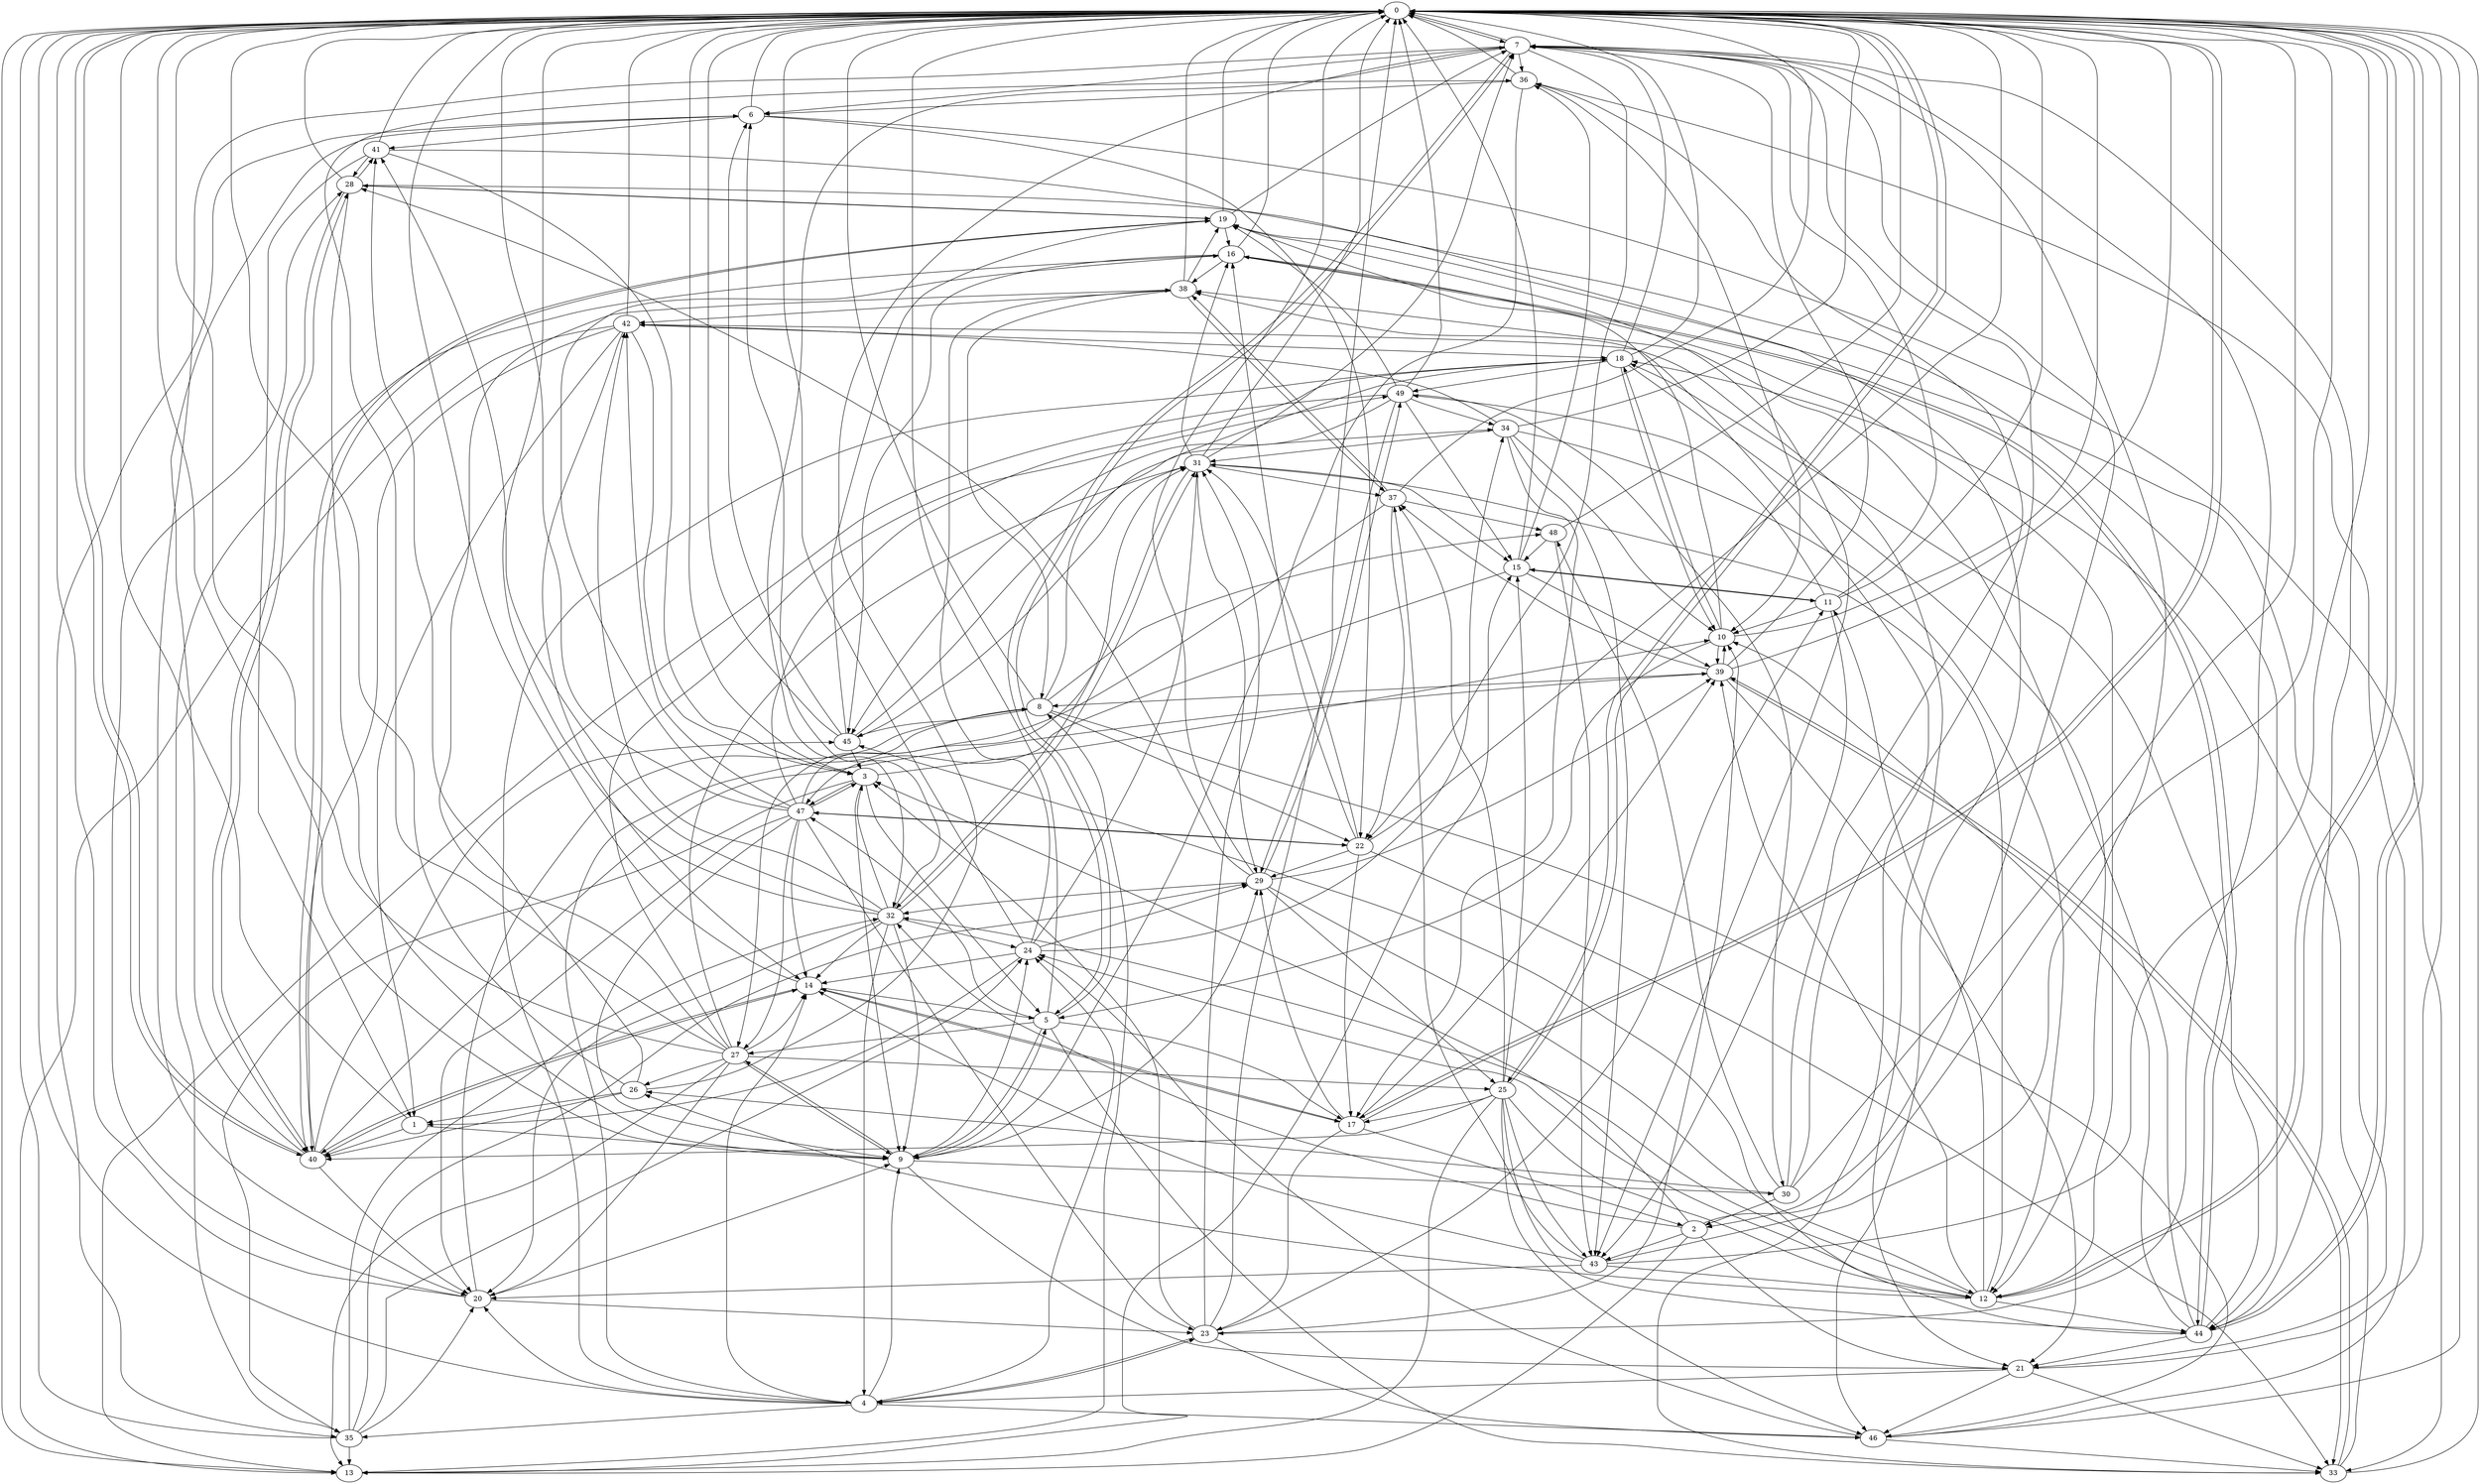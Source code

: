 strict digraph "" {
	0	 [component_delay=3];
	7	 [component_delay=3];
	0 -> 7	 [wire_delay=1];
	12	 [component_delay=3];
	0 -> 12	 [wire_delay=1];
	17	 [component_delay=3];
	0 -> 17	 [wire_delay=1];
	25	 [component_delay=3];
	0 -> 25	 [wire_delay=1];
	40	 [component_delay=3];
	0 -> 40	 [wire_delay=1];
	44	 [component_delay=3];
	0 -> 44	 [wire_delay=1];
	1	 [component_delay=3];
	1 -> 0	 [wire_delay=1];
	9	 [component_delay=3];
	1 -> 9	 [wire_delay=1];
	1 -> 40	 [wire_delay=1];
	2	 [component_delay=3];
	2 -> 0	 [wire_delay=1];
	3	 [component_delay=3];
	2 -> 3	 [wire_delay=1];
	13	 [component_delay=3];
	2 -> 13	 [wire_delay=1];
	21	 [component_delay=3];
	2 -> 21	 [wire_delay=1];
	32	 [component_delay=3];
	2 -> 32	 [wire_delay=1];
	43	 [component_delay=3];
	2 -> 43	 [wire_delay=1];
	3 -> 0	 [wire_delay=1];
	5	 [component_delay=3];
	3 -> 5	 [wire_delay=1];
	3 -> 9	 [wire_delay=1];
	10	 [component_delay=3];
	3 -> 10	 [wire_delay=1];
	35	 [component_delay=3];
	3 -> 35	 [wire_delay=1];
	47	 [component_delay=3];
	3 -> 47	 [wire_delay=1];
	4	 [component_delay=3];
	4 -> 0	 [wire_delay=1];
	4 -> 9	 [wire_delay=1];
	14	 [component_delay=3];
	4 -> 14	 [wire_delay=1];
	18	 [component_delay=3];
	4 -> 18	 [wire_delay=1];
	20	 [component_delay=3];
	4 -> 20	 [wire_delay=1];
	23	 [component_delay=3];
	4 -> 23	 [wire_delay=1];
	24	 [component_delay=3];
	4 -> 24	 [wire_delay=1];
	4 -> 35	 [wire_delay=1];
	46	 [component_delay=3];
	4 -> 46	 [wire_delay=1];
	5 -> 0	 [wire_delay=1];
	5 -> 7	 [wire_delay=1];
	5 -> 9	 [wire_delay=1];
	5 -> 17	 [wire_delay=1];
	27	 [component_delay=3];
	5 -> 27	 [wire_delay=1];
	33	 [component_delay=3];
	5 -> 33	 [wire_delay=1];
	5 -> 47	 [wire_delay=1];
	6	 [component_delay=3];
	6 -> 0	 [wire_delay=1];
	22	 [component_delay=3];
	6 -> 22	 [wire_delay=1];
	6 -> 33	 [wire_delay=1];
	6 -> 35	 [wire_delay=1];
	41	 [component_delay=3];
	6 -> 41	 [wire_delay=1];
	7 -> 0	 [wire_delay=1];
	7 -> 2	 [wire_delay=1];
	7 -> 5	 [wire_delay=1];
	7 -> 6	 [wire_delay=1];
	7 -> 20	 [wire_delay=1];
	7 -> 22	 [wire_delay=1];
	7 -> 23	 [wire_delay=1];
	7 -> 32	 [wire_delay=1];
	36	 [component_delay=3];
	7 -> 36	 [wire_delay=1];
	7 -> 44	 [wire_delay=1];
	8	 [component_delay=3];
	8 -> 0	 [wire_delay=1];
	8 -> 4	 [wire_delay=1];
	8 -> 18	 [wire_delay=1];
	8 -> 22	 [wire_delay=1];
	45	 [component_delay=3];
	8 -> 45	 [wire_delay=1];
	8 -> 46	 [wire_delay=1];
	48	 [component_delay=3];
	8 -> 48	 [wire_delay=1];
	9 -> 0	 [wire_delay=1];
	9 -> 5	 [wire_delay=1];
	9 -> 21	 [wire_delay=1];
	9 -> 24	 [wire_delay=1];
	9 -> 27	 [wire_delay=1];
	29	 [component_delay=3];
	9 -> 29	 [wire_delay=1];
	30	 [component_delay=3];
	9 -> 30	 [wire_delay=1];
	10 -> 0	 [wire_delay=1];
	10 -> 5	 [wire_delay=1];
	10 -> 18	 [wire_delay=1];
	19	 [component_delay=3];
	10 -> 19	 [wire_delay=1];
	39	 [component_delay=3];
	10 -> 39	 [wire_delay=1];
	11	 [component_delay=3];
	11 -> 0	 [wire_delay=1];
	11 -> 7	 [wire_delay=1];
	11 -> 10	 [wire_delay=1];
	15	 [component_delay=3];
	11 -> 15	 [wire_delay=1];
	11 -> 43	 [wire_delay=1];
	49	 [component_delay=3];
	11 -> 49	 [wire_delay=1];
	12 -> 0	 [wire_delay=1];
	12 -> 11	 [wire_delay=1];
	12 -> 24	 [wire_delay=1];
	26	 [component_delay=3];
	12 -> 26	 [wire_delay=1];
	31	 [component_delay=3];
	12 -> 31	 [wire_delay=1];
	12 -> 32	 [wire_delay=1];
	12 -> 39	 [wire_delay=1];
	12 -> 44	 [wire_delay=1];
	13 -> 0	 [wire_delay=1];
	13 -> 8	 [wire_delay=1];
	13 -> 15	 [wire_delay=1];
	14 -> 0	 [wire_delay=1];
	14 -> 5	 [wire_delay=1];
	14 -> 17	 [wire_delay=1];
	14 -> 40	 [wire_delay=1];
	15 -> 0	 [wire_delay=1];
	15 -> 11	 [wire_delay=1];
	15 -> 36	 [wire_delay=1];
	15 -> 39	 [wire_delay=1];
	15 -> 47	 [wire_delay=1];
	16	 [component_delay=3];
	16 -> 0	 [wire_delay=1];
	16 -> 12	 [wire_delay=1];
	16 -> 35	 [wire_delay=1];
	38	 [component_delay=3];
	16 -> 38	 [wire_delay=1];
	16 -> 44	 [wire_delay=1];
	16 -> 45	 [wire_delay=1];
	17 -> 0	 [wire_delay=1];
	17 -> 2	 [wire_delay=1];
	17 -> 14	 [wire_delay=1];
	17 -> 23	 [wire_delay=1];
	17 -> 29	 [wire_delay=1];
	17 -> 39	 [wire_delay=1];
	18 -> 0	 [wire_delay=1];
	18 -> 7	 [wire_delay=1];
	18 -> 10	 [wire_delay=1];
	18 -> 12	 [wire_delay=1];
	18 -> 49	 [wire_delay=1];
	19 -> 0	 [wire_delay=1];
	19 -> 7	 [wire_delay=1];
	19 -> 16	 [wire_delay=1];
	19 -> 21	 [wire_delay=1];
	28	 [component_delay=3];
	19 -> 28	 [wire_delay=1];
	19 -> 40	 [wire_delay=1];
	19 -> 43	 [wire_delay=1];
	20 -> 0	 [wire_delay=1];
	20 -> 8	 [wire_delay=1];
	20 -> 9	 [wire_delay=1];
	20 -> 23	 [wire_delay=1];
	20 -> 28	 [wire_delay=1];
	21 -> 0	 [wire_delay=1];
	21 -> 4	 [wire_delay=1];
	21 -> 33	 [wire_delay=1];
	21 -> 46	 [wire_delay=1];
	22 -> 0	 [wire_delay=1];
	22 -> 16	 [wire_delay=1];
	22 -> 17	 [wire_delay=1];
	22 -> 29	 [wire_delay=1];
	22 -> 31	 [wire_delay=1];
	22 -> 33	 [wire_delay=1];
	22 -> 47	 [wire_delay=1];
	23 -> 0	 [wire_delay=1];
	23 -> 3	 [wire_delay=1];
	23 -> 4	 [wire_delay=1];
	23 -> 10	 [wire_delay=1];
	23 -> 11	 [wire_delay=1];
	23 -> 31	 [wire_delay=1];
	23 -> 46	 [wire_delay=1];
	24 -> 0	 [wire_delay=1];
	24 -> 1	 [wire_delay=1];
	24 -> 14	 [wire_delay=1];
	24 -> 29	 [wire_delay=1];
	24 -> 31	 [wire_delay=1];
	34	 [component_delay=3];
	24 -> 34	 [wire_delay=1];
	24 -> 38	 [wire_delay=1];
	25 -> 0	 [wire_delay=1];
	25 -> 12	 [wire_delay=1];
	25 -> 13	 [wire_delay=1];
	25 -> 15	 [wire_delay=1];
	25 -> 17	 [wire_delay=1];
	37	 [component_delay=3];
	25 -> 37	 [wire_delay=1];
	25 -> 40	 [wire_delay=1];
	25 -> 43	 [wire_delay=1];
	25 -> 44	 [wire_delay=1];
	25 -> 46	 [wire_delay=1];
	26 -> 0	 [wire_delay=1];
	26 -> 1	 [wire_delay=1];
	26 -> 7	 [wire_delay=1];
	26 -> 40	 [wire_delay=1];
	26 -> 41	 [wire_delay=1];
	27 -> 0	 [wire_delay=1];
	27 -> 9	 [wire_delay=1];
	27 -> 13	 [wire_delay=1];
	27 -> 14	 [wire_delay=1];
	27 -> 20	 [wire_delay=1];
	27 -> 25	 [wire_delay=1];
	27 -> 26	 [wire_delay=1];
	27 -> 31	 [wire_delay=1];
	27 -> 36	 [wire_delay=1];
	27 -> 38	 [wire_delay=1];
	27 -> 49	 [wire_delay=1];
	28 -> 0	 [wire_delay=1];
	28 -> 9	 [wire_delay=1];
	28 -> 19	 [wire_delay=1];
	28 -> 40	 [wire_delay=1];
	28 -> 41	 [wire_delay=1];
	28 -> 44	 [wire_delay=1];
	29 -> 0	 [wire_delay=1];
	29 -> 12	 [wire_delay=1];
	29 -> 25	 [wire_delay=1];
	29 -> 28	 [wire_delay=1];
	29 -> 32	 [wire_delay=1];
	29 -> 39	 [wire_delay=1];
	29 -> 49	 [wire_delay=1];
	30 -> 0	 [wire_delay=1];
	30 -> 2	 [wire_delay=1];
	30 -> 7	 [wire_delay=1];
	30 -> 26	 [wire_delay=1];
	30 -> 36	 [wire_delay=1];
	30 -> 48	 [wire_delay=1];
	31 -> 0	 [wire_delay=1];
	31 -> 7	 [wire_delay=1];
	31 -> 15	 [wire_delay=1];
	31 -> 16	 [wire_delay=1];
	31 -> 29	 [wire_delay=1];
	31 -> 32	 [wire_delay=1];
	31 -> 37	 [wire_delay=1];
	32 -> 0	 [wire_delay=1];
	32 -> 3	 [wire_delay=1];
	32 -> 4	 [wire_delay=1];
	32 -> 6	 [wire_delay=1];
	32 -> 9	 [wire_delay=1];
	32 -> 14	 [wire_delay=1];
	32 -> 20	 [wire_delay=1];
	32 -> 24	 [wire_delay=1];
	32 -> 31	 [wire_delay=1];
	32 -> 41	 [wire_delay=1];
	42	 [component_delay=3];
	32 -> 42	 [wire_delay=1];
	33 -> 0	 [wire_delay=1];
	33 -> 18	 [wire_delay=1];
	33 -> 38	 [wire_delay=1];
	33 -> 39	 [wire_delay=1];
	34 -> 0	 [wire_delay=1];
	34 -> 10	 [wire_delay=1];
	34 -> 12	 [wire_delay=1];
	34 -> 17	 [wire_delay=1];
	34 -> 31	 [wire_delay=1];
	34 -> 42	 [wire_delay=1];
	34 -> 43	 [wire_delay=1];
	35 -> 0	 [wire_delay=1];
	35 -> 13	 [wire_delay=1];
	35 -> 20	 [wire_delay=1];
	35 -> 24	 [wire_delay=1];
	35 -> 29	 [wire_delay=1];
	35 -> 32	 [wire_delay=1];
	36 -> 0	 [wire_delay=1];
	36 -> 6	 [wire_delay=1];
	36 -> 9	 [wire_delay=1];
	36 -> 10	 [wire_delay=1];
	37 -> 0	 [wire_delay=1];
	37 -> 22	 [wire_delay=1];
	37 -> 27	 [wire_delay=1];
	37 -> 38	 [wire_delay=1];
	37 -> 48	 [wire_delay=1];
	38 -> 0	 [wire_delay=1];
	38 -> 8	 [wire_delay=1];
	38 -> 19	 [wire_delay=1];
	38 -> 37	 [wire_delay=1];
	38 -> 42	 [wire_delay=1];
	39 -> 0	 [wire_delay=1];
	39 -> 7	 [wire_delay=1];
	39 -> 8	 [wire_delay=1];
	39 -> 10	 [wire_delay=1];
	39 -> 21	 [wire_delay=1];
	39 -> 33	 [wire_delay=1];
	39 -> 37	 [wire_delay=1];
	40 -> 0	 [wire_delay=1];
	40 -> 6	 [wire_delay=1];
	40 -> 14	 [wire_delay=1];
	40 -> 19	 [wire_delay=1];
	40 -> 20	 [wire_delay=1];
	40 -> 28	 [wire_delay=1];
	40 -> 39	 [wire_delay=1];
	40 -> 45	 [wire_delay=1];
	41 -> 0	 [wire_delay=1];
	41 -> 1	 [wire_delay=1];
	41 -> 3	 [wire_delay=1];
	41 -> 28	 [wire_delay=1];
	41 -> 46	 [wire_delay=1];
	42 -> 0	 [wire_delay=1];
	42 -> 1	 [wire_delay=1];
	42 -> 3	 [wire_delay=1];
	42 -> 13	 [wire_delay=1];
	42 -> 14	 [wire_delay=1];
	42 -> 18	 [wire_delay=1];
	42 -> 21	 [wire_delay=1];
	42 -> 40	 [wire_delay=1];
	43 -> 0	 [wire_delay=1];
	43 -> 7	 [wire_delay=1];
	43 -> 12	 [wire_delay=1];
	43 -> 14	 [wire_delay=1];
	43 -> 20	 [wire_delay=1];
	43 -> 37	 [wire_delay=1];
	44 -> 0	 [wire_delay=1];
	44 -> 10	 [wire_delay=1];
	44 -> 16	 [wire_delay=1];
	44 -> 18	 [wire_delay=1];
	44 -> 21	 [wire_delay=1];
	44 -> 38	 [wire_delay=1];
	44 -> 45	 [wire_delay=1];
	45 -> 0	 [wire_delay=1];
	45 -> 3	 [wire_delay=1];
	45 -> 6	 [wire_delay=1];
	45 -> 19	 [wire_delay=1];
	45 -> 31	 [wire_delay=1];
	45 -> 34	 [wire_delay=1];
	46 -> 0	 [wire_delay=1];
	46 -> 24	 [wire_delay=1];
	46 -> 33	 [wire_delay=1];
	46 -> 36	 [wire_delay=1];
	47 -> 0	 [wire_delay=1];
	47 -> 3	 [wire_delay=1];
	47 -> 9	 [wire_delay=1];
	47 -> 14	 [wire_delay=1];
	47 -> 16	 [wire_delay=1];
	47 -> 18	 [wire_delay=1];
	47 -> 20	 [wire_delay=1];
	47 -> 22	 [wire_delay=1];
	47 -> 23	 [wire_delay=1];
	47 -> 27	 [wire_delay=1];
	47 -> 31	 [wire_delay=1];
	47 -> 42	 [wire_delay=1];
	48 -> 0	 [wire_delay=1];
	48 -> 15	 [wire_delay=1];
	48 -> 43	 [wire_delay=1];
	49 -> 0	 [wire_delay=1];
	49 -> 13	 [wire_delay=1];
	49 -> 15	 [wire_delay=1];
	49 -> 19	 [wire_delay=1];
	49 -> 29	 [wire_delay=1];
	49 -> 30	 [wire_delay=1];
	49 -> 34	 [wire_delay=1];
	49 -> 45	 [wire_delay=1];
}

